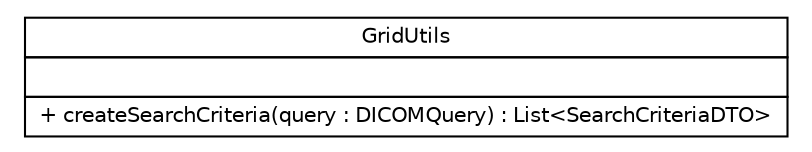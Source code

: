 #!/usr/local/bin/dot
#
# Class diagram 
# Generated by UmlGraph version 4.8 (http://www.spinellis.gr/sw/umlgraph)
#

digraph G {
	edge [fontname="Helvetica",fontsize=10,labelfontname="Helvetica",labelfontsize=10];
	node [fontname="Helvetica",fontsize=10,shape=plaintext];
	// gov.nih.nci.ncia.grid.outgoing.callable.util.GridUtils
	c3407 [label=<<table border="0" cellborder="1" cellspacing="0" cellpadding="2" port="p" href="./GridUtils.html">
		<tr><td><table border="0" cellspacing="0" cellpadding="1">
			<tr><td> GridUtils </td></tr>
		</table></td></tr>
		<tr><td><table border="0" cellspacing="0" cellpadding="1">
			<tr><td align="left">  </td></tr>
		</table></td></tr>
		<tr><td><table border="0" cellspacing="0" cellpadding="1">
			<tr><td align="left"> + createSearchCriteria(query : DICOMQuery) : List&lt;SearchCriteriaDTO&gt; </td></tr>
		</table></td></tr>
		</table>>, fontname="Helvetica", fontcolor="black", fontsize=10.0];
}

